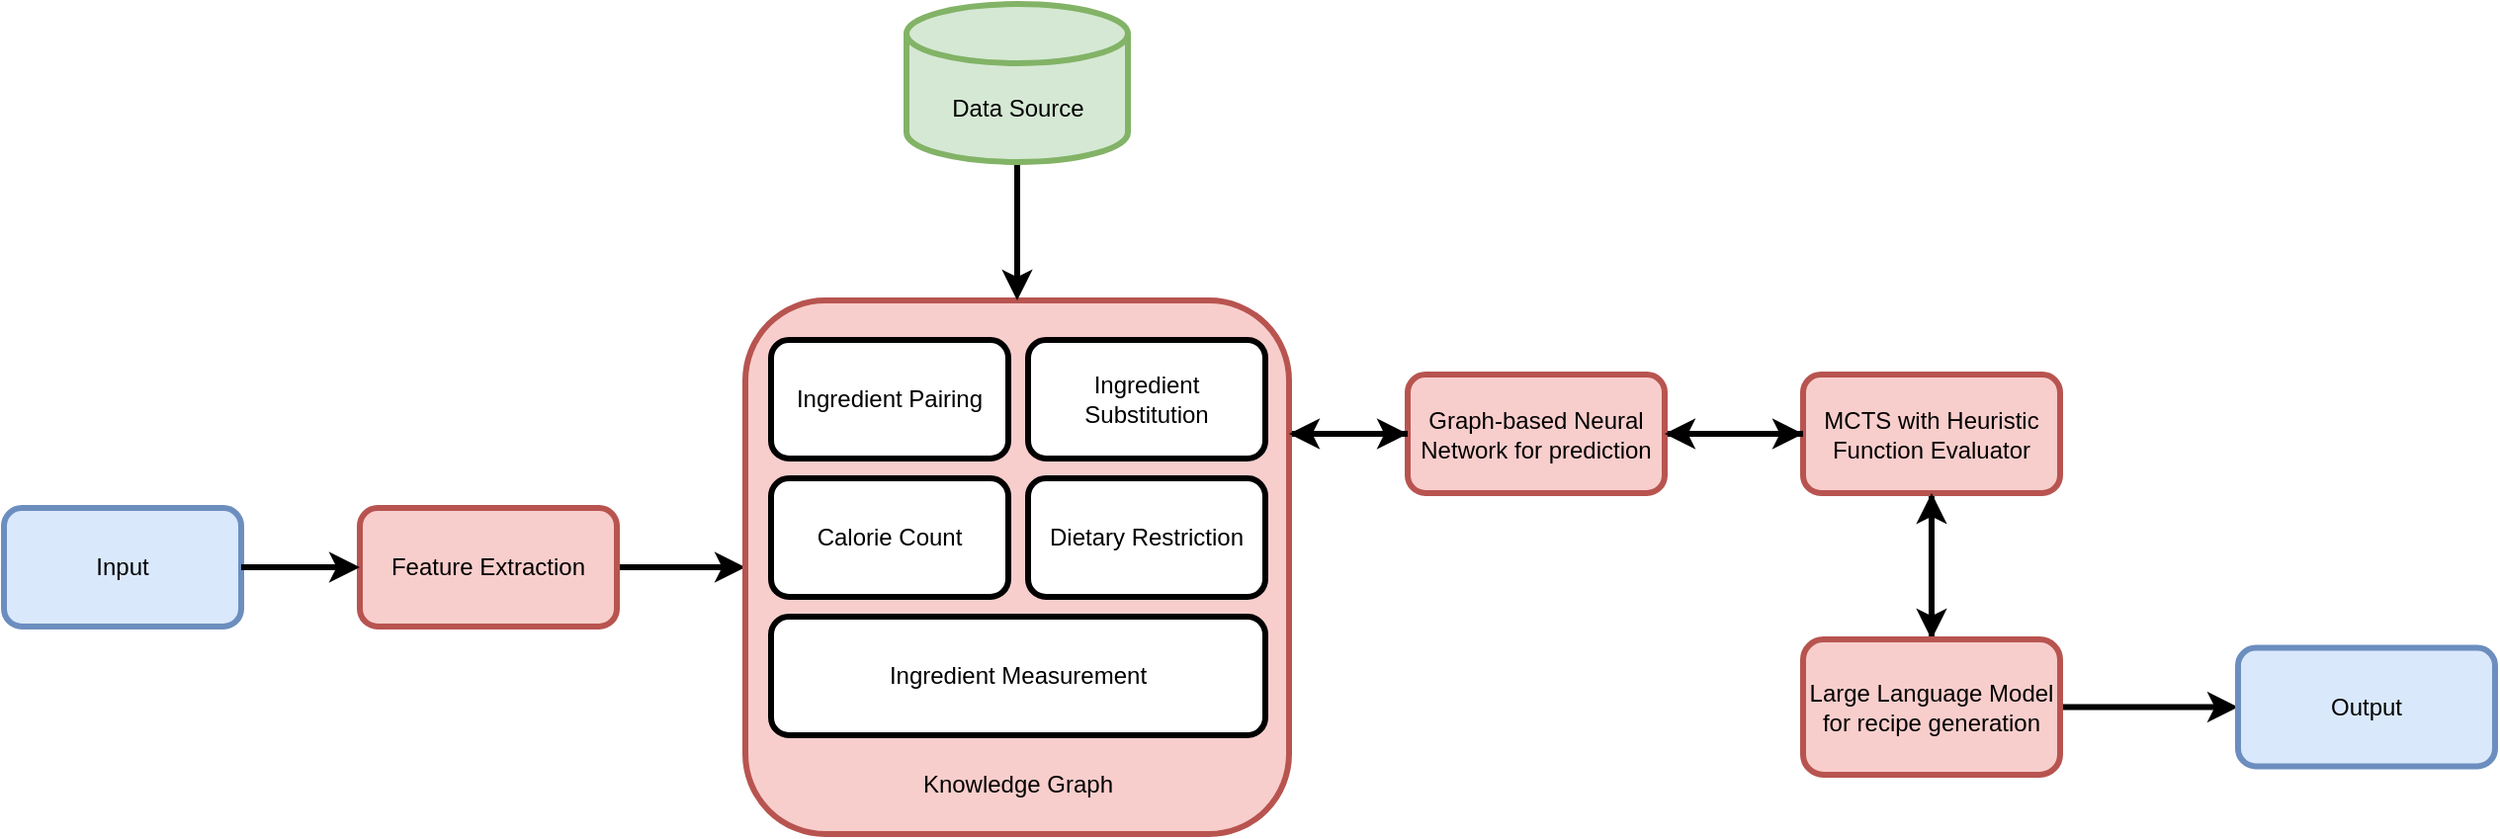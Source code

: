 <mxfile version="24.4.9" type="github">
  <diagram name="Page-1" id="WKiQ4ZJjj3jKp8pEJqKA">
    <mxGraphModel dx="1235" dy="694" grid="1" gridSize="10" guides="1" tooltips="1" connect="1" arrows="1" fold="1" page="1" pageScale="1" pageWidth="850" pageHeight="1100" math="0" shadow="0">
      <root>
        <mxCell id="0" />
        <mxCell id="1" parent="0" />
        <mxCell id="e_V1dfJK_9WuO3395_Ni-2" value="Input" style="rounded=1;whiteSpace=wrap;html=1;strokeWidth=3;fillColor=#dae8fc;strokeColor=#6c8ebf;" vertex="1" parent="1">
          <mxGeometry x="50" y="285" width="120" height="60" as="geometry" />
        </mxCell>
        <mxCell id="e_V1dfJK_9WuO3395_Ni-9" style="edgeStyle=orthogonalEdgeStyle;rounded=0;orthogonalLoop=1;jettySize=auto;html=1;exitX=1;exitY=0.5;exitDx=0;exitDy=0;entryX=0;entryY=0.5;entryDx=0;entryDy=0;strokeWidth=3;" edge="1" parent="1" source="e_V1dfJK_9WuO3395_Ni-5" target="e_V1dfJK_9WuO3395_Ni-7">
          <mxGeometry relative="1" as="geometry" />
        </mxCell>
        <mxCell id="e_V1dfJK_9WuO3395_Ni-5" value="Feature Extraction" style="rounded=1;whiteSpace=wrap;html=1;strokeWidth=3;fillColor=#f8cecc;strokeColor=#b85450;" vertex="1" parent="1">
          <mxGeometry x="230" y="285" width="130" height="60" as="geometry" />
        </mxCell>
        <mxCell id="e_V1dfJK_9WuO3395_Ni-6" value="" style="endArrow=classic;html=1;rounded=0;exitX=1;exitY=0.5;exitDx=0;exitDy=0;entryX=0;entryY=0.5;entryDx=0;entryDy=0;strokeWidth=3;" edge="1" parent="1" source="e_V1dfJK_9WuO3395_Ni-2" target="e_V1dfJK_9WuO3395_Ni-5">
          <mxGeometry width="50" height="50" relative="1" as="geometry">
            <mxPoint x="220" y="340" as="sourcePoint" />
            <mxPoint x="270" y="290" as="targetPoint" />
          </mxGeometry>
        </mxCell>
        <mxCell id="e_V1dfJK_9WuO3395_Ni-30" style="edgeStyle=orthogonalEdgeStyle;rounded=0;orthogonalLoop=1;jettySize=auto;html=1;exitX=1;exitY=0.25;exitDx=0;exitDy=0;strokeWidth=3;" edge="1" parent="1" source="e_V1dfJK_9WuO3395_Ni-7" target="e_V1dfJK_9WuO3395_Ni-29">
          <mxGeometry relative="1" as="geometry" />
        </mxCell>
        <mxCell id="e_V1dfJK_9WuO3395_Ni-7" value="" style="rounded=1;whiteSpace=wrap;html=1;strokeWidth=3;fillColor=#f8cecc;strokeColor=#b85450;" vertex="1" parent="1">
          <mxGeometry x="425" y="180" width="275" height="270" as="geometry" />
        </mxCell>
        <mxCell id="e_V1dfJK_9WuO3395_Ni-10" value="Ingredient Pairing" style="rounded=1;whiteSpace=wrap;html=1;strokeWidth=3;" vertex="1" parent="1">
          <mxGeometry x="438" y="200" width="120" height="60" as="geometry" />
        </mxCell>
        <mxCell id="e_V1dfJK_9WuO3395_Ni-11" value="Ingredient Substitution" style="rounded=1;whiteSpace=wrap;html=1;strokeWidth=3;" vertex="1" parent="1">
          <mxGeometry x="568" y="200" width="120" height="60" as="geometry" />
        </mxCell>
        <mxCell id="e_V1dfJK_9WuO3395_Ni-12" value="Dietary Restriction" style="rounded=1;whiteSpace=wrap;html=1;strokeWidth=3;" vertex="1" parent="1">
          <mxGeometry x="568" y="270" width="120" height="60" as="geometry" />
        </mxCell>
        <mxCell id="e_V1dfJK_9WuO3395_Ni-13" value="Calorie Count" style="rounded=1;whiteSpace=wrap;html=1;strokeWidth=3;" vertex="1" parent="1">
          <mxGeometry x="438" y="270" width="120" height="60" as="geometry" />
        </mxCell>
        <mxCell id="e_V1dfJK_9WuO3395_Ni-14" value="Ingredient Measurement" style="rounded=1;whiteSpace=wrap;html=1;strokeWidth=3;" vertex="1" parent="1">
          <mxGeometry x="438" y="340" width="250" height="60" as="geometry" />
        </mxCell>
        <mxCell id="e_V1dfJK_9WuO3395_Ni-15" value="Knowledge Graph" style="text;html=1;align=center;verticalAlign=middle;whiteSpace=wrap;rounded=0;strokeWidth=3;" vertex="1" parent="1">
          <mxGeometry x="482.5" y="410" width="160" height="30" as="geometry" />
        </mxCell>
        <mxCell id="e_V1dfJK_9WuO3395_Ni-19" style="edgeStyle=orthogonalEdgeStyle;rounded=0;orthogonalLoop=1;jettySize=auto;html=1;exitX=0.5;exitY=1;exitDx=0;exitDy=0;exitPerimeter=0;entryX=0.5;entryY=0;entryDx=0;entryDy=0;strokeWidth=3;" edge="1" parent="1" source="e_V1dfJK_9WuO3395_Ni-18" target="e_V1dfJK_9WuO3395_Ni-7">
          <mxGeometry relative="1" as="geometry" />
        </mxCell>
        <mxCell id="e_V1dfJK_9WuO3395_Ni-18" value="Data Source" style="shape=cylinder3;whiteSpace=wrap;html=1;boundedLbl=1;backgroundOutline=1;size=15;strokeWidth=3;fillColor=#d5e8d4;strokeColor=#82b366;" vertex="1" parent="1">
          <mxGeometry x="506.5" y="30" width="112" height="80" as="geometry" />
        </mxCell>
        <mxCell id="e_V1dfJK_9WuO3395_Ni-25" style="edgeStyle=orthogonalEdgeStyle;rounded=0;orthogonalLoop=1;jettySize=auto;html=1;exitX=0.5;exitY=1;exitDx=0;exitDy=0;entryX=0.5;entryY=0;entryDx=0;entryDy=0;strokeWidth=3;" edge="1" parent="1" source="e_V1dfJK_9WuO3395_Ni-22" target="e_V1dfJK_9WuO3395_Ni-23">
          <mxGeometry relative="1" as="geometry" />
        </mxCell>
        <mxCell id="e_V1dfJK_9WuO3395_Ni-22" value="MCTS with Heuristic Function Evaluator" style="rounded=1;whiteSpace=wrap;html=1;strokeWidth=3;fillColor=#f8cecc;strokeColor=#b85450;" vertex="1" parent="1">
          <mxGeometry x="960" y="217.5" width="130" height="60" as="geometry" />
        </mxCell>
        <mxCell id="e_V1dfJK_9WuO3395_Ni-26" style="edgeStyle=orthogonalEdgeStyle;rounded=0;orthogonalLoop=1;jettySize=auto;html=1;exitX=0.5;exitY=0;exitDx=0;exitDy=0;entryX=0.5;entryY=1;entryDx=0;entryDy=0;strokeWidth=3;" edge="1" parent="1" source="e_V1dfJK_9WuO3395_Ni-23" target="e_V1dfJK_9WuO3395_Ni-22">
          <mxGeometry relative="1" as="geometry" />
        </mxCell>
        <mxCell id="e_V1dfJK_9WuO3395_Ni-33" style="edgeStyle=orthogonalEdgeStyle;rounded=0;orthogonalLoop=1;jettySize=auto;html=1;exitX=1;exitY=0.5;exitDx=0;exitDy=0;entryX=0;entryY=0.5;entryDx=0;entryDy=0;strokeWidth=3;" edge="1" parent="1" source="e_V1dfJK_9WuO3395_Ni-23" target="e_V1dfJK_9WuO3395_Ni-28">
          <mxGeometry relative="1" as="geometry" />
        </mxCell>
        <mxCell id="e_V1dfJK_9WuO3395_Ni-23" value="Large Language Model for recipe generation" style="rounded=1;whiteSpace=wrap;html=1;strokeWidth=3;fillColor=#f8cecc;strokeColor=#b85450;" vertex="1" parent="1">
          <mxGeometry x="960" y="351.5" width="130" height="68.5" as="geometry" />
        </mxCell>
        <mxCell id="e_V1dfJK_9WuO3395_Ni-28" value="Output" style="rounded=1;whiteSpace=wrap;html=1;strokeWidth=3;fillColor=#dae8fc;strokeColor=#6c8ebf;" vertex="1" parent="1">
          <mxGeometry x="1180" y="355.75" width="130" height="60" as="geometry" />
        </mxCell>
        <mxCell id="e_V1dfJK_9WuO3395_Ni-31" style="edgeStyle=orthogonalEdgeStyle;rounded=0;orthogonalLoop=1;jettySize=auto;html=1;exitX=1;exitY=0.5;exitDx=0;exitDy=0;entryX=0;entryY=0.5;entryDx=0;entryDy=0;strokeWidth=3;" edge="1" parent="1" source="e_V1dfJK_9WuO3395_Ni-29" target="e_V1dfJK_9WuO3395_Ni-22">
          <mxGeometry relative="1" as="geometry" />
        </mxCell>
        <mxCell id="e_V1dfJK_9WuO3395_Ni-29" value="Graph-based Neural Network for prediction" style="rounded=1;whiteSpace=wrap;html=1;strokeWidth=3;fillColor=#f8cecc;strokeColor=#b85450;" vertex="1" parent="1">
          <mxGeometry x="760" y="217.5" width="130" height="60" as="geometry" />
        </mxCell>
        <mxCell id="e_V1dfJK_9WuO3395_Ni-32" style="edgeStyle=orthogonalEdgeStyle;rounded=0;orthogonalLoop=1;jettySize=auto;html=1;exitX=0;exitY=0.5;exitDx=0;exitDy=0;entryX=1;entryY=0.5;entryDx=0;entryDy=0;strokeWidth=3;" edge="1" parent="1" source="e_V1dfJK_9WuO3395_Ni-22" target="e_V1dfJK_9WuO3395_Ni-29">
          <mxGeometry relative="1" as="geometry">
            <mxPoint x="900" y="257" as="sourcePoint" />
            <mxPoint x="970" y="257" as="targetPoint" />
          </mxGeometry>
        </mxCell>
        <mxCell id="e_V1dfJK_9WuO3395_Ni-35" style="edgeStyle=orthogonalEdgeStyle;rounded=0;orthogonalLoop=1;jettySize=auto;html=1;exitX=0;exitY=0.5;exitDx=0;exitDy=0;strokeWidth=3;entryX=1;entryY=0.25;entryDx=0;entryDy=0;" edge="1" parent="1" source="e_V1dfJK_9WuO3395_Ni-29" target="e_V1dfJK_9WuO3395_Ni-7">
          <mxGeometry relative="1" as="geometry">
            <mxPoint x="710" y="258" as="sourcePoint" />
            <mxPoint x="770" y="258" as="targetPoint" />
          </mxGeometry>
        </mxCell>
      </root>
    </mxGraphModel>
  </diagram>
</mxfile>
